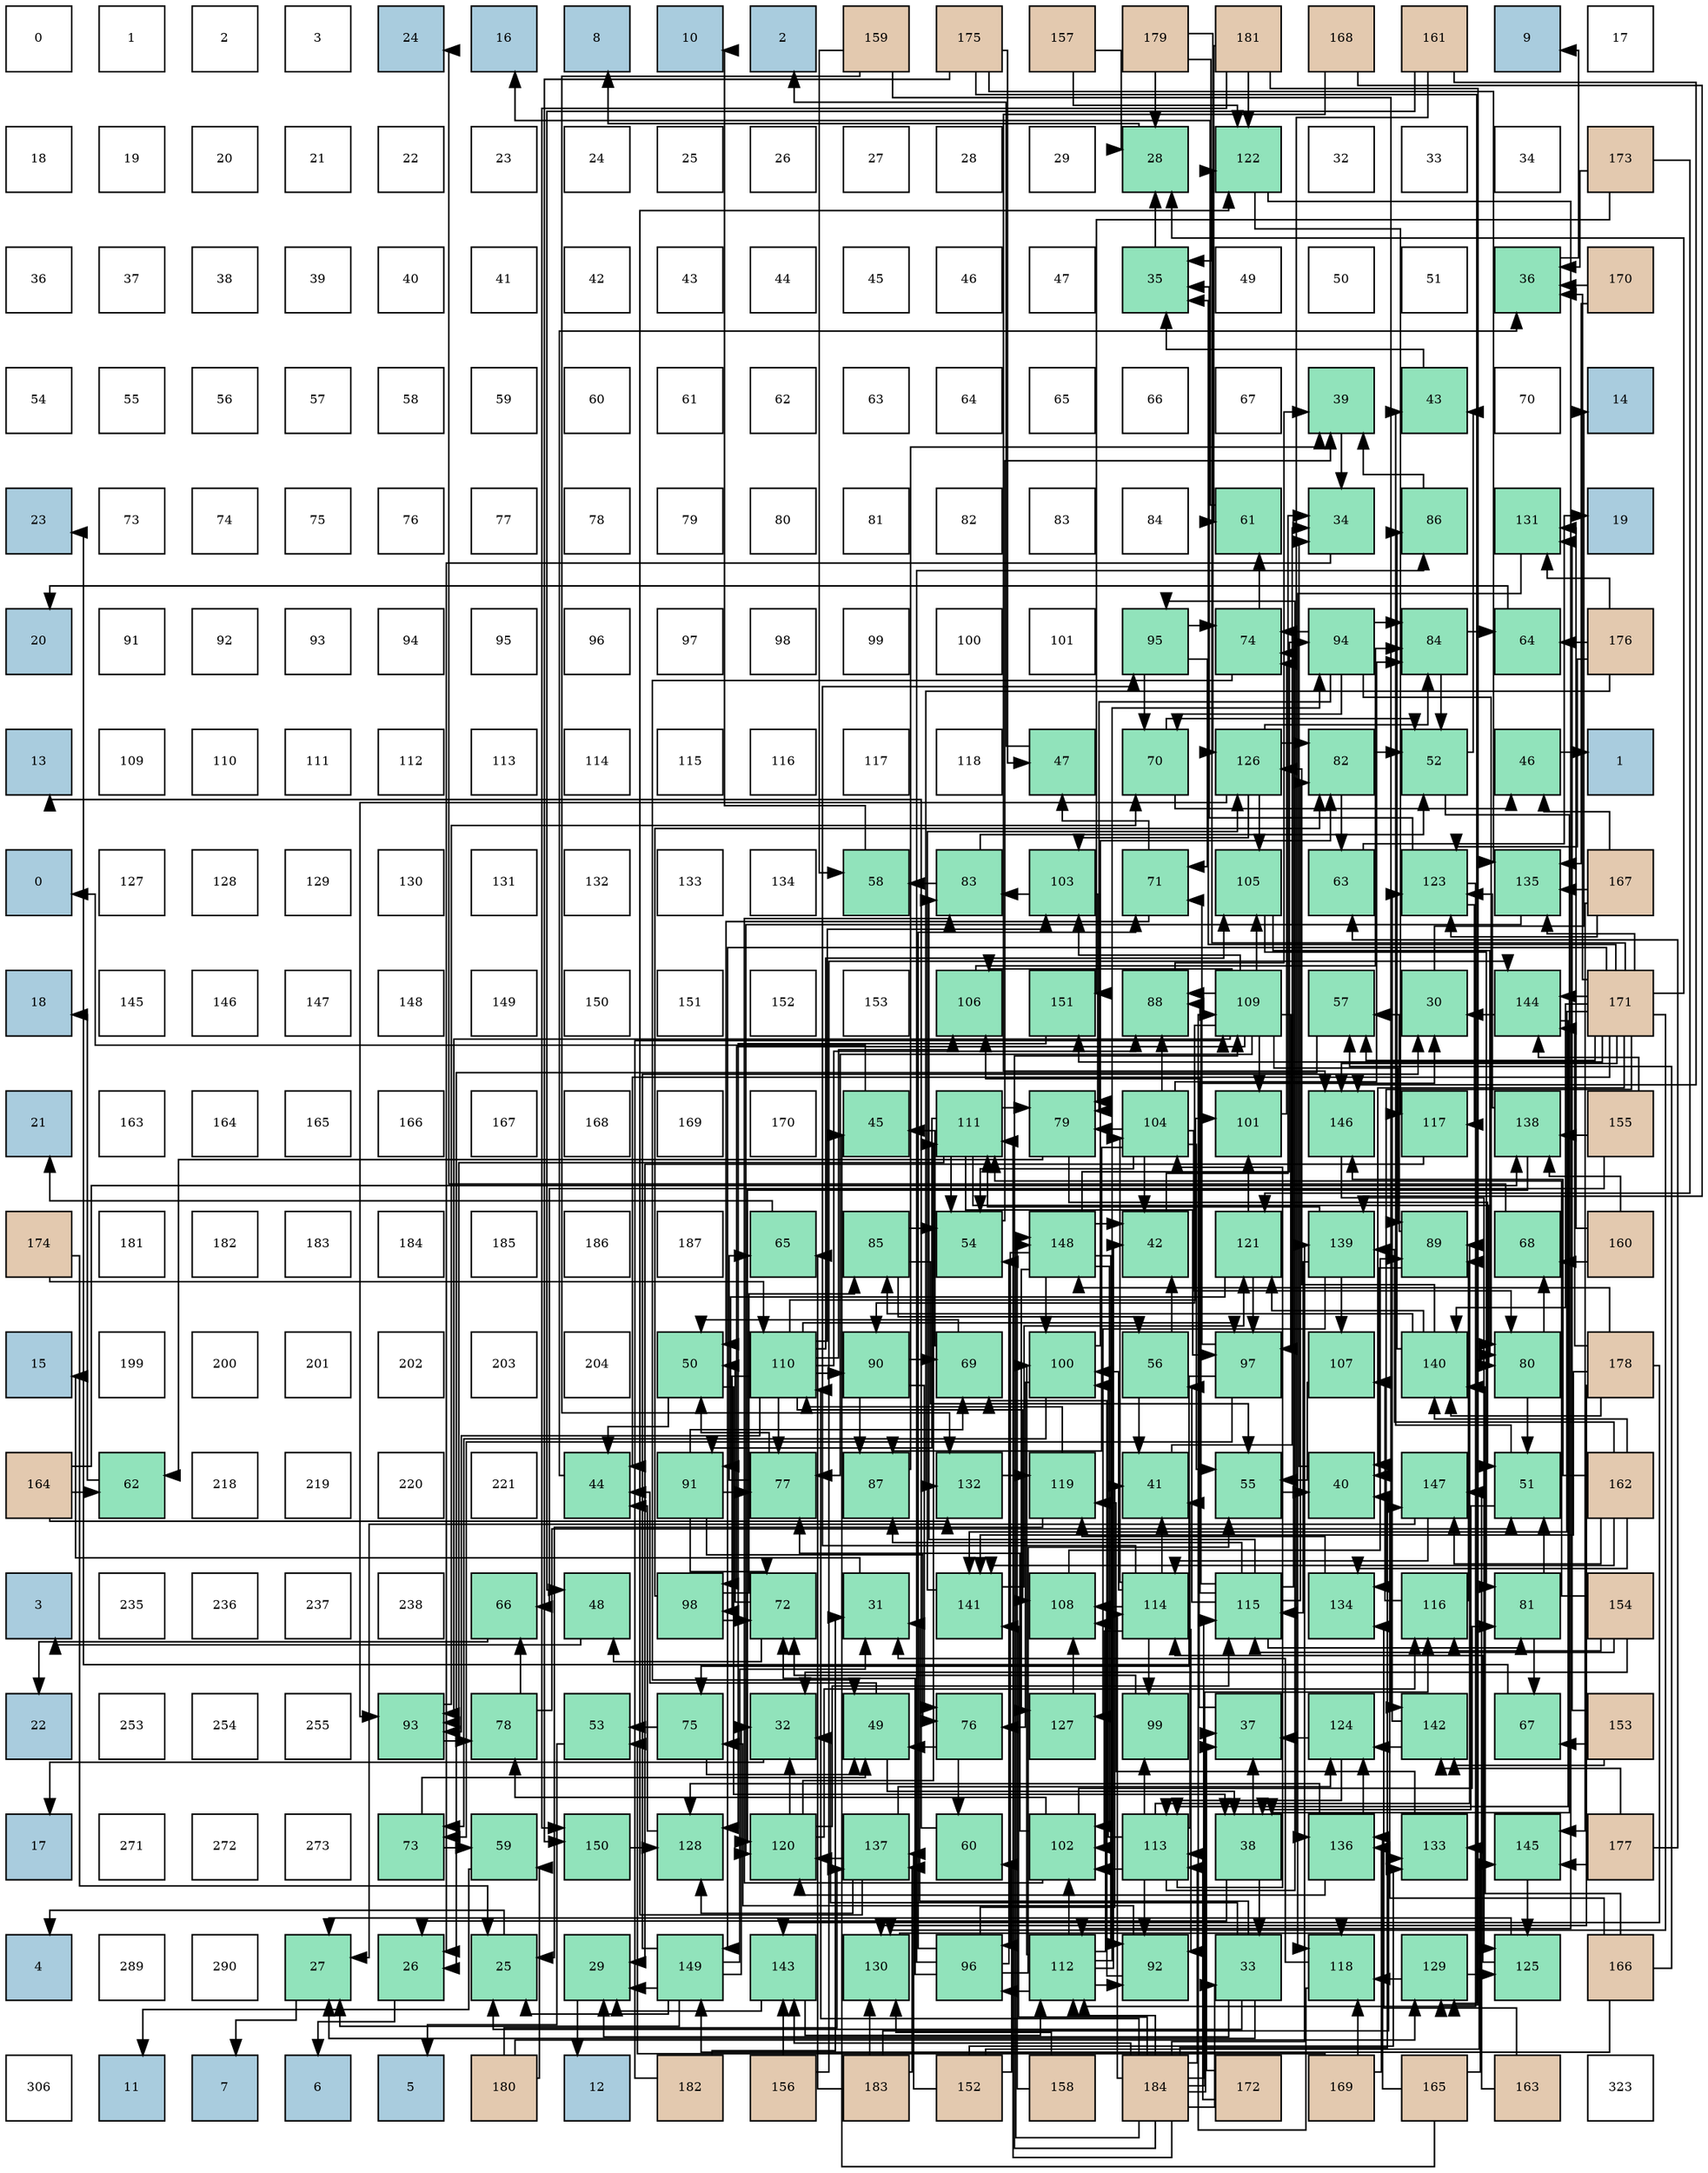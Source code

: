 digraph layout{
 rankdir=TB;
 splines=ortho;
 node [style=filled shape=square fixedsize=true width=0.6];
0[label="0", fontsize=8, fillcolor="#ffffff"];
1[label="1", fontsize=8, fillcolor="#ffffff"];
2[label="2", fontsize=8, fillcolor="#ffffff"];
3[label="3", fontsize=8, fillcolor="#ffffff"];
4[label="24", fontsize=8, fillcolor="#a9ccde"];
5[label="16", fontsize=8, fillcolor="#a9ccde"];
6[label="8", fontsize=8, fillcolor="#a9ccde"];
7[label="10", fontsize=8, fillcolor="#a9ccde"];
8[label="2", fontsize=8, fillcolor="#a9ccde"];
9[label="159", fontsize=8, fillcolor="#e3c9af"];
10[label="175", fontsize=8, fillcolor="#e3c9af"];
11[label="157", fontsize=8, fillcolor="#e3c9af"];
12[label="179", fontsize=8, fillcolor="#e3c9af"];
13[label="181", fontsize=8, fillcolor="#e3c9af"];
14[label="168", fontsize=8, fillcolor="#e3c9af"];
15[label="161", fontsize=8, fillcolor="#e3c9af"];
16[label="9", fontsize=8, fillcolor="#a9ccde"];
17[label="17", fontsize=8, fillcolor="#ffffff"];
18[label="18", fontsize=8, fillcolor="#ffffff"];
19[label="19", fontsize=8, fillcolor="#ffffff"];
20[label="20", fontsize=8, fillcolor="#ffffff"];
21[label="21", fontsize=8, fillcolor="#ffffff"];
22[label="22", fontsize=8, fillcolor="#ffffff"];
23[label="23", fontsize=8, fillcolor="#ffffff"];
24[label="24", fontsize=8, fillcolor="#ffffff"];
25[label="25", fontsize=8, fillcolor="#ffffff"];
26[label="26", fontsize=8, fillcolor="#ffffff"];
27[label="27", fontsize=8, fillcolor="#ffffff"];
28[label="28", fontsize=8, fillcolor="#ffffff"];
29[label="29", fontsize=8, fillcolor="#ffffff"];
30[label="28", fontsize=8, fillcolor="#91e3bb"];
31[label="122", fontsize=8, fillcolor="#91e3bb"];
32[label="32", fontsize=8, fillcolor="#ffffff"];
33[label="33", fontsize=8, fillcolor="#ffffff"];
34[label="34", fontsize=8, fillcolor="#ffffff"];
35[label="173", fontsize=8, fillcolor="#e3c9af"];
36[label="36", fontsize=8, fillcolor="#ffffff"];
37[label="37", fontsize=8, fillcolor="#ffffff"];
38[label="38", fontsize=8, fillcolor="#ffffff"];
39[label="39", fontsize=8, fillcolor="#ffffff"];
40[label="40", fontsize=8, fillcolor="#ffffff"];
41[label="41", fontsize=8, fillcolor="#ffffff"];
42[label="42", fontsize=8, fillcolor="#ffffff"];
43[label="43", fontsize=8, fillcolor="#ffffff"];
44[label="44", fontsize=8, fillcolor="#ffffff"];
45[label="45", fontsize=8, fillcolor="#ffffff"];
46[label="46", fontsize=8, fillcolor="#ffffff"];
47[label="47", fontsize=8, fillcolor="#ffffff"];
48[label="35", fontsize=8, fillcolor="#91e3bb"];
49[label="49", fontsize=8, fillcolor="#ffffff"];
50[label="50", fontsize=8, fillcolor="#ffffff"];
51[label="51", fontsize=8, fillcolor="#ffffff"];
52[label="36", fontsize=8, fillcolor="#91e3bb"];
53[label="170", fontsize=8, fillcolor="#e3c9af"];
54[label="54", fontsize=8, fillcolor="#ffffff"];
55[label="55", fontsize=8, fillcolor="#ffffff"];
56[label="56", fontsize=8, fillcolor="#ffffff"];
57[label="57", fontsize=8, fillcolor="#ffffff"];
58[label="58", fontsize=8, fillcolor="#ffffff"];
59[label="59", fontsize=8, fillcolor="#ffffff"];
60[label="60", fontsize=8, fillcolor="#ffffff"];
61[label="61", fontsize=8, fillcolor="#ffffff"];
62[label="62", fontsize=8, fillcolor="#ffffff"];
63[label="63", fontsize=8, fillcolor="#ffffff"];
64[label="64", fontsize=8, fillcolor="#ffffff"];
65[label="65", fontsize=8, fillcolor="#ffffff"];
66[label="66", fontsize=8, fillcolor="#ffffff"];
67[label="67", fontsize=8, fillcolor="#ffffff"];
68[label="39", fontsize=8, fillcolor="#91e3bb"];
69[label="43", fontsize=8, fillcolor="#91e3bb"];
70[label="70", fontsize=8, fillcolor="#ffffff"];
71[label="14", fontsize=8, fillcolor="#a9ccde"];
72[label="23", fontsize=8, fillcolor="#a9ccde"];
73[label="73", fontsize=8, fillcolor="#ffffff"];
74[label="74", fontsize=8, fillcolor="#ffffff"];
75[label="75", fontsize=8, fillcolor="#ffffff"];
76[label="76", fontsize=8, fillcolor="#ffffff"];
77[label="77", fontsize=8, fillcolor="#ffffff"];
78[label="78", fontsize=8, fillcolor="#ffffff"];
79[label="79", fontsize=8, fillcolor="#ffffff"];
80[label="80", fontsize=8, fillcolor="#ffffff"];
81[label="81", fontsize=8, fillcolor="#ffffff"];
82[label="82", fontsize=8, fillcolor="#ffffff"];
83[label="83", fontsize=8, fillcolor="#ffffff"];
84[label="84", fontsize=8, fillcolor="#ffffff"];
85[label="61", fontsize=8, fillcolor="#91e3bb"];
86[label="34", fontsize=8, fillcolor="#91e3bb"];
87[label="86", fontsize=8, fillcolor="#91e3bb"];
88[label="131", fontsize=8, fillcolor="#91e3bb"];
89[label="19", fontsize=8, fillcolor="#a9ccde"];
90[label="20", fontsize=8, fillcolor="#a9ccde"];
91[label="91", fontsize=8, fillcolor="#ffffff"];
92[label="92", fontsize=8, fillcolor="#ffffff"];
93[label="93", fontsize=8, fillcolor="#ffffff"];
94[label="94", fontsize=8, fillcolor="#ffffff"];
95[label="95", fontsize=8, fillcolor="#ffffff"];
96[label="96", fontsize=8, fillcolor="#ffffff"];
97[label="97", fontsize=8, fillcolor="#ffffff"];
98[label="98", fontsize=8, fillcolor="#ffffff"];
99[label="99", fontsize=8, fillcolor="#ffffff"];
100[label="100", fontsize=8, fillcolor="#ffffff"];
101[label="101", fontsize=8, fillcolor="#ffffff"];
102[label="95", fontsize=8, fillcolor="#91e3bb"];
103[label="74", fontsize=8, fillcolor="#91e3bb"];
104[label="94", fontsize=8, fillcolor="#91e3bb"];
105[label="84", fontsize=8, fillcolor="#91e3bb"];
106[label="64", fontsize=8, fillcolor="#91e3bb"];
107[label="176", fontsize=8, fillcolor="#e3c9af"];
108[label="13", fontsize=8, fillcolor="#a9ccde"];
109[label="109", fontsize=8, fillcolor="#ffffff"];
110[label="110", fontsize=8, fillcolor="#ffffff"];
111[label="111", fontsize=8, fillcolor="#ffffff"];
112[label="112", fontsize=8, fillcolor="#ffffff"];
113[label="113", fontsize=8, fillcolor="#ffffff"];
114[label="114", fontsize=8, fillcolor="#ffffff"];
115[label="115", fontsize=8, fillcolor="#ffffff"];
116[label="116", fontsize=8, fillcolor="#ffffff"];
117[label="117", fontsize=8, fillcolor="#ffffff"];
118[label="118", fontsize=8, fillcolor="#ffffff"];
119[label="47", fontsize=8, fillcolor="#91e3bb"];
120[label="70", fontsize=8, fillcolor="#91e3bb"];
121[label="126", fontsize=8, fillcolor="#91e3bb"];
122[label="82", fontsize=8, fillcolor="#91e3bb"];
123[label="52", fontsize=8, fillcolor="#91e3bb"];
124[label="46", fontsize=8, fillcolor="#91e3bb"];
125[label="1", fontsize=8, fillcolor="#a9ccde"];
126[label="0", fontsize=8, fillcolor="#a9ccde"];
127[label="127", fontsize=8, fillcolor="#ffffff"];
128[label="128", fontsize=8, fillcolor="#ffffff"];
129[label="129", fontsize=8, fillcolor="#ffffff"];
130[label="130", fontsize=8, fillcolor="#ffffff"];
131[label="131", fontsize=8, fillcolor="#ffffff"];
132[label="132", fontsize=8, fillcolor="#ffffff"];
133[label="133", fontsize=8, fillcolor="#ffffff"];
134[label="134", fontsize=8, fillcolor="#ffffff"];
135[label="58", fontsize=8, fillcolor="#91e3bb"];
136[label="83", fontsize=8, fillcolor="#91e3bb"];
137[label="103", fontsize=8, fillcolor="#91e3bb"];
138[label="71", fontsize=8, fillcolor="#91e3bb"];
139[label="105", fontsize=8, fillcolor="#91e3bb"];
140[label="63", fontsize=8, fillcolor="#91e3bb"];
141[label="123", fontsize=8, fillcolor="#91e3bb"];
142[label="135", fontsize=8, fillcolor="#91e3bb"];
143[label="167", fontsize=8, fillcolor="#e3c9af"];
144[label="18", fontsize=8, fillcolor="#a9ccde"];
145[label="145", fontsize=8, fillcolor="#ffffff"];
146[label="146", fontsize=8, fillcolor="#ffffff"];
147[label="147", fontsize=8, fillcolor="#ffffff"];
148[label="148", fontsize=8, fillcolor="#ffffff"];
149[label="149", fontsize=8, fillcolor="#ffffff"];
150[label="150", fontsize=8, fillcolor="#ffffff"];
151[label="151", fontsize=8, fillcolor="#ffffff"];
152[label="152", fontsize=8, fillcolor="#ffffff"];
153[label="153", fontsize=8, fillcolor="#ffffff"];
154[label="106", fontsize=8, fillcolor="#91e3bb"];
155[label="151", fontsize=8, fillcolor="#91e3bb"];
156[label="88", fontsize=8, fillcolor="#91e3bb"];
157[label="109", fontsize=8, fillcolor="#91e3bb"];
158[label="57", fontsize=8, fillcolor="#91e3bb"];
159[label="30", fontsize=8, fillcolor="#91e3bb"];
160[label="144", fontsize=8, fillcolor="#91e3bb"];
161[label="171", fontsize=8, fillcolor="#e3c9af"];
162[label="21", fontsize=8, fillcolor="#a9ccde"];
163[label="163", fontsize=8, fillcolor="#ffffff"];
164[label="164", fontsize=8, fillcolor="#ffffff"];
165[label="165", fontsize=8, fillcolor="#ffffff"];
166[label="166", fontsize=8, fillcolor="#ffffff"];
167[label="167", fontsize=8, fillcolor="#ffffff"];
168[label="168", fontsize=8, fillcolor="#ffffff"];
169[label="169", fontsize=8, fillcolor="#ffffff"];
170[label="170", fontsize=8, fillcolor="#ffffff"];
171[label="45", fontsize=8, fillcolor="#91e3bb"];
172[label="111", fontsize=8, fillcolor="#91e3bb"];
173[label="79", fontsize=8, fillcolor="#91e3bb"];
174[label="104", fontsize=8, fillcolor="#91e3bb"];
175[label="101", fontsize=8, fillcolor="#91e3bb"];
176[label="146", fontsize=8, fillcolor="#91e3bb"];
177[label="117", fontsize=8, fillcolor="#91e3bb"];
178[label="138", fontsize=8, fillcolor="#91e3bb"];
179[label="155", fontsize=8, fillcolor="#e3c9af"];
180[label="174", fontsize=8, fillcolor="#e3c9af"];
181[label="181", fontsize=8, fillcolor="#ffffff"];
182[label="182", fontsize=8, fillcolor="#ffffff"];
183[label="183", fontsize=8, fillcolor="#ffffff"];
184[label="184", fontsize=8, fillcolor="#ffffff"];
185[label="185", fontsize=8, fillcolor="#ffffff"];
186[label="186", fontsize=8, fillcolor="#ffffff"];
187[label="187", fontsize=8, fillcolor="#ffffff"];
188[label="65", fontsize=8, fillcolor="#91e3bb"];
189[label="85", fontsize=8, fillcolor="#91e3bb"];
190[label="54", fontsize=8, fillcolor="#91e3bb"];
191[label="148", fontsize=8, fillcolor="#91e3bb"];
192[label="42", fontsize=8, fillcolor="#91e3bb"];
193[label="121", fontsize=8, fillcolor="#91e3bb"];
194[label="139", fontsize=8, fillcolor="#91e3bb"];
195[label="89", fontsize=8, fillcolor="#91e3bb"];
196[label="68", fontsize=8, fillcolor="#91e3bb"];
197[label="160", fontsize=8, fillcolor="#e3c9af"];
198[label="15", fontsize=8, fillcolor="#a9ccde"];
199[label="199", fontsize=8, fillcolor="#ffffff"];
200[label="200", fontsize=8, fillcolor="#ffffff"];
201[label="201", fontsize=8, fillcolor="#ffffff"];
202[label="202", fontsize=8, fillcolor="#ffffff"];
203[label="203", fontsize=8, fillcolor="#ffffff"];
204[label="204", fontsize=8, fillcolor="#ffffff"];
205[label="50", fontsize=8, fillcolor="#91e3bb"];
206[label="110", fontsize=8, fillcolor="#91e3bb"];
207[label="90", fontsize=8, fillcolor="#91e3bb"];
208[label="69", fontsize=8, fillcolor="#91e3bb"];
209[label="100", fontsize=8, fillcolor="#91e3bb"];
210[label="56", fontsize=8, fillcolor="#91e3bb"];
211[label="97", fontsize=8, fillcolor="#91e3bb"];
212[label="107", fontsize=8, fillcolor="#91e3bb"];
213[label="140", fontsize=8, fillcolor="#91e3bb"];
214[label="80", fontsize=8, fillcolor="#91e3bb"];
215[label="178", fontsize=8, fillcolor="#e3c9af"];
216[label="164", fontsize=8, fillcolor="#e3c9af"];
217[label="62", fontsize=8, fillcolor="#91e3bb"];
218[label="218", fontsize=8, fillcolor="#ffffff"];
219[label="219", fontsize=8, fillcolor="#ffffff"];
220[label="220", fontsize=8, fillcolor="#ffffff"];
221[label="221", fontsize=8, fillcolor="#ffffff"];
222[label="44", fontsize=8, fillcolor="#91e3bb"];
223[label="91", fontsize=8, fillcolor="#91e3bb"];
224[label="77", fontsize=8, fillcolor="#91e3bb"];
225[label="87", fontsize=8, fillcolor="#91e3bb"];
226[label="132", fontsize=8, fillcolor="#91e3bb"];
227[label="119", fontsize=8, fillcolor="#91e3bb"];
228[label="41", fontsize=8, fillcolor="#91e3bb"];
229[label="55", fontsize=8, fillcolor="#91e3bb"];
230[label="40", fontsize=8, fillcolor="#91e3bb"];
231[label="147", fontsize=8, fillcolor="#91e3bb"];
232[label="51", fontsize=8, fillcolor="#91e3bb"];
233[label="162", fontsize=8, fillcolor="#e3c9af"];
234[label="3", fontsize=8, fillcolor="#a9ccde"];
235[label="235", fontsize=8, fillcolor="#ffffff"];
236[label="236", fontsize=8, fillcolor="#ffffff"];
237[label="237", fontsize=8, fillcolor="#ffffff"];
238[label="238", fontsize=8, fillcolor="#ffffff"];
239[label="66", fontsize=8, fillcolor="#91e3bb"];
240[label="48", fontsize=8, fillcolor="#91e3bb"];
241[label="98", fontsize=8, fillcolor="#91e3bb"];
242[label="72", fontsize=8, fillcolor="#91e3bb"];
243[label="31", fontsize=8, fillcolor="#91e3bb"];
244[label="141", fontsize=8, fillcolor="#91e3bb"];
245[label="108", fontsize=8, fillcolor="#91e3bb"];
246[label="114", fontsize=8, fillcolor="#91e3bb"];
247[label="115", fontsize=8, fillcolor="#91e3bb"];
248[label="134", fontsize=8, fillcolor="#91e3bb"];
249[label="116", fontsize=8, fillcolor="#91e3bb"];
250[label="81", fontsize=8, fillcolor="#91e3bb"];
251[label="154", fontsize=8, fillcolor="#e3c9af"];
252[label="22", fontsize=8, fillcolor="#a9ccde"];
253[label="253", fontsize=8, fillcolor="#ffffff"];
254[label="254", fontsize=8, fillcolor="#ffffff"];
255[label="255", fontsize=8, fillcolor="#ffffff"];
256[label="93", fontsize=8, fillcolor="#91e3bb"];
257[label="78", fontsize=8, fillcolor="#91e3bb"];
258[label="53", fontsize=8, fillcolor="#91e3bb"];
259[label="75", fontsize=8, fillcolor="#91e3bb"];
260[label="32", fontsize=8, fillcolor="#91e3bb"];
261[label="49", fontsize=8, fillcolor="#91e3bb"];
262[label="76", fontsize=8, fillcolor="#91e3bb"];
263[label="127", fontsize=8, fillcolor="#91e3bb"];
264[label="99", fontsize=8, fillcolor="#91e3bb"];
265[label="37", fontsize=8, fillcolor="#91e3bb"];
266[label="124", fontsize=8, fillcolor="#91e3bb"];
267[label="142", fontsize=8, fillcolor="#91e3bb"];
268[label="67", fontsize=8, fillcolor="#91e3bb"];
269[label="153", fontsize=8, fillcolor="#e3c9af"];
270[label="17", fontsize=8, fillcolor="#a9ccde"];
271[label="271", fontsize=8, fillcolor="#ffffff"];
272[label="272", fontsize=8, fillcolor="#ffffff"];
273[label="273", fontsize=8, fillcolor="#ffffff"];
274[label="73", fontsize=8, fillcolor="#91e3bb"];
275[label="59", fontsize=8, fillcolor="#91e3bb"];
276[label="150", fontsize=8, fillcolor="#91e3bb"];
277[label="128", fontsize=8, fillcolor="#91e3bb"];
278[label="120", fontsize=8, fillcolor="#91e3bb"];
279[label="137", fontsize=8, fillcolor="#91e3bb"];
280[label="60", fontsize=8, fillcolor="#91e3bb"];
281[label="102", fontsize=8, fillcolor="#91e3bb"];
282[label="113", fontsize=8, fillcolor="#91e3bb"];
283[label="38", fontsize=8, fillcolor="#91e3bb"];
284[label="136", fontsize=8, fillcolor="#91e3bb"];
285[label="133", fontsize=8, fillcolor="#91e3bb"];
286[label="145", fontsize=8, fillcolor="#91e3bb"];
287[label="177", fontsize=8, fillcolor="#e3c9af"];
288[label="4", fontsize=8, fillcolor="#a9ccde"];
289[label="289", fontsize=8, fillcolor="#ffffff"];
290[label="290", fontsize=8, fillcolor="#ffffff"];
291[label="27", fontsize=8, fillcolor="#91e3bb"];
292[label="26", fontsize=8, fillcolor="#91e3bb"];
293[label="25", fontsize=8, fillcolor="#91e3bb"];
294[label="29", fontsize=8, fillcolor="#91e3bb"];
295[label="149", fontsize=8, fillcolor="#91e3bb"];
296[label="143", fontsize=8, fillcolor="#91e3bb"];
297[label="130", fontsize=8, fillcolor="#91e3bb"];
298[label="96", fontsize=8, fillcolor="#91e3bb"];
299[label="112", fontsize=8, fillcolor="#91e3bb"];
300[label="92", fontsize=8, fillcolor="#91e3bb"];
301[label="33", fontsize=8, fillcolor="#91e3bb"];
302[label="118", fontsize=8, fillcolor="#91e3bb"];
303[label="129", fontsize=8, fillcolor="#91e3bb"];
304[label="125", fontsize=8, fillcolor="#91e3bb"];
305[label="166", fontsize=8, fillcolor="#e3c9af"];
306[label="306", fontsize=8, fillcolor="#ffffff"];
307[label="11", fontsize=8, fillcolor="#a9ccde"];
308[label="7", fontsize=8, fillcolor="#a9ccde"];
309[label="6", fontsize=8, fillcolor="#a9ccde"];
310[label="5", fontsize=8, fillcolor="#a9ccde"];
311[label="180", fontsize=8, fillcolor="#e3c9af"];
312[label="12", fontsize=8, fillcolor="#a9ccde"];
313[label="182", fontsize=8, fillcolor="#e3c9af"];
314[label="156", fontsize=8, fillcolor="#e3c9af"];
315[label="183", fontsize=8, fillcolor="#e3c9af"];
316[label="152", fontsize=8, fillcolor="#e3c9af"];
317[label="158", fontsize=8, fillcolor="#e3c9af"];
318[label="184", fontsize=8, fillcolor="#e3c9af"];
319[label="172", fontsize=8, fillcolor="#e3c9af"];
320[label="169", fontsize=8, fillcolor="#e3c9af"];
321[label="165", fontsize=8, fillcolor="#e3c9af"];
322[label="163", fontsize=8, fillcolor="#e3c9af"];
323[label="323", fontsize=8, fillcolor="#ffffff"];
edge [constraint=false, style=vis];293 -> 288;
292 -> 309;
291 -> 308;
30 -> 6;
294 -> 312;
159 -> 71;
243 -> 198;
260 -> 270;
301 -> 293;
301 -> 291;
301 -> 294;
301 -> 243;
301 -> 260;
86 -> 292;
48 -> 30;
52 -> 16;
265 -> 159;
283 -> 292;
283 -> 301;
283 -> 265;
68 -> 86;
230 -> 86;
228 -> 86;
192 -> 86;
69 -> 48;
222 -> 52;
171 -> 126;
124 -> 125;
119 -> 8;
240 -> 234;
261 -> 283;
261 -> 222;
205 -> 283;
205 -> 222;
232 -> 283;
232 -> 69;
123 -> 283;
123 -> 69;
258 -> 310;
190 -> 68;
229 -> 230;
210 -> 228;
210 -> 192;
158 -> 292;
135 -> 7;
275 -> 307;
280 -> 108;
85 -> 5;
217 -> 144;
140 -> 89;
106 -> 90;
188 -> 162;
239 -> 252;
268 -> 72;
196 -> 4;
208 -> 171;
208 -> 205;
120 -> 124;
120 -> 123;
138 -> 119;
138 -> 205;
242 -> 240;
242 -> 205;
274 -> 261;
274 -> 275;
103 -> 261;
103 -> 85;
259 -> 261;
259 -> 258;
262 -> 261;
262 -> 280;
224 -> 205;
224 -> 188;
257 -> 232;
257 -> 239;
173 -> 232;
173 -> 217;
214 -> 232;
214 -> 196;
250 -> 232;
250 -> 268;
122 -> 123;
122 -> 140;
136 -> 123;
136 -> 135;
105 -> 123;
105 -> 106;
189 -> 190;
189 -> 229;
189 -> 210;
87 -> 68;
225 -> 68;
156 -> 68;
195 -> 230;
195 -> 158;
207 -> 208;
207 -> 262;
207 -> 225;
223 -> 208;
223 -> 242;
223 -> 262;
223 -> 224;
300 -> 208;
300 -> 259;
256 -> 120;
256 -> 257;
104 -> 120;
104 -> 103;
104 -> 173;
104 -> 214;
104 -> 105;
102 -> 120;
102 -> 138;
102 -> 103;
298 -> 228;
298 -> 190;
298 -> 229;
298 -> 138;
298 -> 242;
298 -> 87;
211 -> 138;
211 -> 274;
211 -> 259;
241 -> 242;
241 -> 122;
241 -> 189;
264 -> 242;
209 -> 274;
209 -> 262;
209 -> 122;
175 -> 103;
281 -> 224;
281 -> 257;
281 -> 250;
281 -> 136;
137 -> 173;
137 -> 136;
174 -> 192;
174 -> 190;
174 -> 229;
174 -> 173;
174 -> 214;
174 -> 105;
174 -> 225;
174 -> 156;
139 -> 214;
139 -> 250;
154 -> 105;
212 -> 229;
245 -> 195;
157 -> 224;
157 -> 156;
157 -> 195;
157 -> 207;
157 -> 256;
157 -> 211;
157 -> 241;
157 -> 175;
157 -> 137;
157 -> 139;
157 -> 154;
206 -> 224;
206 -> 156;
206 -> 207;
206 -> 256;
206 -> 211;
206 -> 241;
206 -> 175;
206 -> 137;
206 -> 139;
206 -> 154;
206 -> 245;
172 -> 190;
172 -> 173;
172 -> 214;
172 -> 223;
172 -> 256;
172 -> 211;
299 -> 192;
299 -> 300;
299 -> 104;
299 -> 298;
299 -> 209;
299 -> 281;
299 -> 245;
282 -> 228;
282 -> 195;
282 -> 300;
282 -> 102;
282 -> 264;
282 -> 209;
282 -> 281;
282 -> 174;
246 -> 228;
246 -> 300;
246 -> 102;
246 -> 264;
246 -> 209;
246 -> 281;
246 -> 174;
246 -> 245;
247 -> 210;
247 -> 103;
247 -> 250;
247 -> 122;
247 -> 136;
247 -> 225;
247 -> 156;
247 -> 154;
249 -> 195;
249 -> 212;
177 -> 294;
302 -> 243;
302 -> 157;
227 -> 293;
227 -> 206;
278 -> 260;
278 -> 172;
278 -> 247;
278 -> 249;
193 -> 223;
193 -> 211;
193 -> 175;
31 -> 299;
31 -> 177;
141 -> 48;
141 -> 299;
141 -> 177;
266 -> 265;
266 -> 282;
304 -> 291;
304 -> 246;
121 -> 122;
121 -> 105;
121 -> 256;
121 -> 137;
121 -> 139;
263 -> 245;
277 -> 222;
303 -> 302;
303 -> 304;
297 -> 302;
88 -> 302;
226 -> 227;
285 -> 227;
248 -> 227;
142 -> 278;
284 -> 278;
284 -> 266;
284 -> 277;
279 -> 278;
279 -> 31;
279 -> 266;
279 -> 277;
178 -> 278;
178 -> 141;
194 -> 212;
194 -> 172;
194 -> 247;
194 -> 263;
213 -> 189;
213 -> 87;
213 -> 193;
213 -> 121;
244 -> 193;
244 -> 121;
267 -> 141;
267 -> 266;
296 -> 294;
296 -> 299;
160 -> 159;
160 -> 282;
286 -> 304;
176 -> 304;
231 -> 291;
231 -> 246;
191 -> 192;
191 -> 300;
191 -> 104;
191 -> 298;
191 -> 209;
191 -> 281;
191 -> 263;
295 -> 293;
295 -> 291;
295 -> 294;
295 -> 159;
295 -> 243;
295 -> 260;
276 -> 277;
155 -> 277;
316 -> 280;
316 -> 285;
316 -> 279;
316 -> 286;
269 -> 268;
269 -> 88;
269 -> 267;
251 -> 260;
251 -> 172;
251 -> 247;
251 -> 249;
179 -> 239;
179 -> 178;
179 -> 160;
314 -> 296;
314 -> 160;
11 -> 30;
11 -> 31;
317 -> 297;
317 -> 191;
9 -> 135;
9 -> 226;
9 -> 267;
197 -> 196;
197 -> 88;
197 -> 178;
15 -> 240;
15 -> 284;
15 -> 176;
233 -> 248;
233 -> 194;
233 -> 213;
233 -> 244;
233 -> 176;
233 -> 231;
322 -> 248;
322 -> 231;
216 -> 217;
216 -> 226;
216 -> 178;
321 -> 171;
321 -> 285;
321 -> 284;
305 -> 230;
305 -> 158;
305 -> 213;
305 -> 295;
143 -> 124;
143 -> 141;
143 -> 142;
143 -> 286;
14 -> 194;
14 -> 176;
320 -> 258;
320 -> 302;
320 -> 284;
53 -> 52;
53 -> 142;
161 -> 30;
161 -> 48;
161 -> 52;
161 -> 230;
161 -> 222;
161 -> 158;
161 -> 31;
161 -> 297;
161 -> 248;
161 -> 142;
161 -> 213;
161 -> 244;
161 -> 160;
161 -> 176;
161 -> 295;
161 -> 155;
319 -> 265;
319 -> 282;
35 -> 52;
35 -> 193;
35 -> 155;
180 -> 293;
180 -> 206;
10 -> 119;
10 -> 303;
10 -> 142;
10 -> 276;
107 -> 106;
107 -> 141;
107 -> 88;
107 -> 226;
287 -> 140;
287 -> 267;
287 -> 286;
215 -> 297;
215 -> 213;
215 -> 244;
215 -> 296;
215 -> 160;
215 -> 191;
12 -> 30;
12 -> 48;
12 -> 121;
311 -> 275;
311 -> 303;
311 -> 279;
13 -> 85;
13 -> 31;
13 -> 303;
13 -> 276;
313 -> 243;
313 -> 157;
315 -> 188;
315 -> 297;
315 -> 285;
315 -> 279;
318 -> 301;
318 -> 265;
318 -> 157;
318 -> 206;
318 -> 172;
318 -> 299;
318 -> 282;
318 -> 246;
318 -> 247;
318 -> 249;
318 -> 194;
318 -> 244;
318 -> 296;
318 -> 231;
318 -> 191;
edge [constraint=true, style=invis];
0 -> 18 -> 36 -> 54 -> 72 -> 90 -> 108 -> 126 -> 144 -> 162 -> 180 -> 198 -> 216 -> 234 -> 252 -> 270 -> 288 -> 306;
1 -> 19 -> 37 -> 55 -> 73 -> 91 -> 109 -> 127 -> 145 -> 163 -> 181 -> 199 -> 217 -> 235 -> 253 -> 271 -> 289 -> 307;
2 -> 20 -> 38 -> 56 -> 74 -> 92 -> 110 -> 128 -> 146 -> 164 -> 182 -> 200 -> 218 -> 236 -> 254 -> 272 -> 290 -> 308;
3 -> 21 -> 39 -> 57 -> 75 -> 93 -> 111 -> 129 -> 147 -> 165 -> 183 -> 201 -> 219 -> 237 -> 255 -> 273 -> 291 -> 309;
4 -> 22 -> 40 -> 58 -> 76 -> 94 -> 112 -> 130 -> 148 -> 166 -> 184 -> 202 -> 220 -> 238 -> 256 -> 274 -> 292 -> 310;
5 -> 23 -> 41 -> 59 -> 77 -> 95 -> 113 -> 131 -> 149 -> 167 -> 185 -> 203 -> 221 -> 239 -> 257 -> 275 -> 293 -> 311;
6 -> 24 -> 42 -> 60 -> 78 -> 96 -> 114 -> 132 -> 150 -> 168 -> 186 -> 204 -> 222 -> 240 -> 258 -> 276 -> 294 -> 312;
7 -> 25 -> 43 -> 61 -> 79 -> 97 -> 115 -> 133 -> 151 -> 169 -> 187 -> 205 -> 223 -> 241 -> 259 -> 277 -> 295 -> 313;
8 -> 26 -> 44 -> 62 -> 80 -> 98 -> 116 -> 134 -> 152 -> 170 -> 188 -> 206 -> 224 -> 242 -> 260 -> 278 -> 296 -> 314;
9 -> 27 -> 45 -> 63 -> 81 -> 99 -> 117 -> 135 -> 153 -> 171 -> 189 -> 207 -> 225 -> 243 -> 261 -> 279 -> 297 -> 315;
10 -> 28 -> 46 -> 64 -> 82 -> 100 -> 118 -> 136 -> 154 -> 172 -> 190 -> 208 -> 226 -> 244 -> 262 -> 280 -> 298 -> 316;
11 -> 29 -> 47 -> 65 -> 83 -> 101 -> 119 -> 137 -> 155 -> 173 -> 191 -> 209 -> 227 -> 245 -> 263 -> 281 -> 299 -> 317;
12 -> 30 -> 48 -> 66 -> 84 -> 102 -> 120 -> 138 -> 156 -> 174 -> 192 -> 210 -> 228 -> 246 -> 264 -> 282 -> 300 -> 318;
13 -> 31 -> 49 -> 67 -> 85 -> 103 -> 121 -> 139 -> 157 -> 175 -> 193 -> 211 -> 229 -> 247 -> 265 -> 283 -> 301 -> 319;
14 -> 32 -> 50 -> 68 -> 86 -> 104 -> 122 -> 140 -> 158 -> 176 -> 194 -> 212 -> 230 -> 248 -> 266 -> 284 -> 302 -> 320;
15 -> 33 -> 51 -> 69 -> 87 -> 105 -> 123 -> 141 -> 159 -> 177 -> 195 -> 213 -> 231 -> 249 -> 267 -> 285 -> 303 -> 321;
16 -> 34 -> 52 -> 70 -> 88 -> 106 -> 124 -> 142 -> 160 -> 178 -> 196 -> 214 -> 232 -> 250 -> 268 -> 286 -> 304 -> 322;
17 -> 35 -> 53 -> 71 -> 89 -> 107 -> 125 -> 143 -> 161 -> 179 -> 197 -> 215 -> 233 -> 251 -> 269 -> 287 -> 305 -> 323;
rank = same {0 -> 1 -> 2 -> 3 -> 4 -> 5 -> 6 -> 7 -> 8 -> 9 -> 10 -> 11 -> 12 -> 13 -> 14 -> 15 -> 16 -> 17};
rank = same {18 -> 19 -> 20 -> 21 -> 22 -> 23 -> 24 -> 25 -> 26 -> 27 -> 28 -> 29 -> 30 -> 31 -> 32 -> 33 -> 34 -> 35};
rank = same {36 -> 37 -> 38 -> 39 -> 40 -> 41 -> 42 -> 43 -> 44 -> 45 -> 46 -> 47 -> 48 -> 49 -> 50 -> 51 -> 52 -> 53};
rank = same {54 -> 55 -> 56 -> 57 -> 58 -> 59 -> 60 -> 61 -> 62 -> 63 -> 64 -> 65 -> 66 -> 67 -> 68 -> 69 -> 70 -> 71};
rank = same {72 -> 73 -> 74 -> 75 -> 76 -> 77 -> 78 -> 79 -> 80 -> 81 -> 82 -> 83 -> 84 -> 85 -> 86 -> 87 -> 88 -> 89};
rank = same {90 -> 91 -> 92 -> 93 -> 94 -> 95 -> 96 -> 97 -> 98 -> 99 -> 100 -> 101 -> 102 -> 103 -> 104 -> 105 -> 106 -> 107};
rank = same {108 -> 109 -> 110 -> 111 -> 112 -> 113 -> 114 -> 115 -> 116 -> 117 -> 118 -> 119 -> 120 -> 121 -> 122 -> 123 -> 124 -> 125};
rank = same {126 -> 127 -> 128 -> 129 -> 130 -> 131 -> 132 -> 133 -> 134 -> 135 -> 136 -> 137 -> 138 -> 139 -> 140 -> 141 -> 142 -> 143};
rank = same {144 -> 145 -> 146 -> 147 -> 148 -> 149 -> 150 -> 151 -> 152 -> 153 -> 154 -> 155 -> 156 -> 157 -> 158 -> 159 -> 160 -> 161};
rank = same {162 -> 163 -> 164 -> 165 -> 166 -> 167 -> 168 -> 169 -> 170 -> 171 -> 172 -> 173 -> 174 -> 175 -> 176 -> 177 -> 178 -> 179};
rank = same {180 -> 181 -> 182 -> 183 -> 184 -> 185 -> 186 -> 187 -> 188 -> 189 -> 190 -> 191 -> 192 -> 193 -> 194 -> 195 -> 196 -> 197};
rank = same {198 -> 199 -> 200 -> 201 -> 202 -> 203 -> 204 -> 205 -> 206 -> 207 -> 208 -> 209 -> 210 -> 211 -> 212 -> 213 -> 214 -> 215};
rank = same {216 -> 217 -> 218 -> 219 -> 220 -> 221 -> 222 -> 223 -> 224 -> 225 -> 226 -> 227 -> 228 -> 229 -> 230 -> 231 -> 232 -> 233};
rank = same {234 -> 235 -> 236 -> 237 -> 238 -> 239 -> 240 -> 241 -> 242 -> 243 -> 244 -> 245 -> 246 -> 247 -> 248 -> 249 -> 250 -> 251};
rank = same {252 -> 253 -> 254 -> 255 -> 256 -> 257 -> 258 -> 259 -> 260 -> 261 -> 262 -> 263 -> 264 -> 265 -> 266 -> 267 -> 268 -> 269};
rank = same {270 -> 271 -> 272 -> 273 -> 274 -> 275 -> 276 -> 277 -> 278 -> 279 -> 280 -> 281 -> 282 -> 283 -> 284 -> 285 -> 286 -> 287};
rank = same {288 -> 289 -> 290 -> 291 -> 292 -> 293 -> 294 -> 295 -> 296 -> 297 -> 298 -> 299 -> 300 -> 301 -> 302 -> 303 -> 304 -> 305};
rank = same {306 -> 307 -> 308 -> 309 -> 310 -> 311 -> 312 -> 313 -> 314 -> 315 -> 316 -> 317 -> 318 -> 319 -> 320 -> 321 -> 322 -> 323};
}